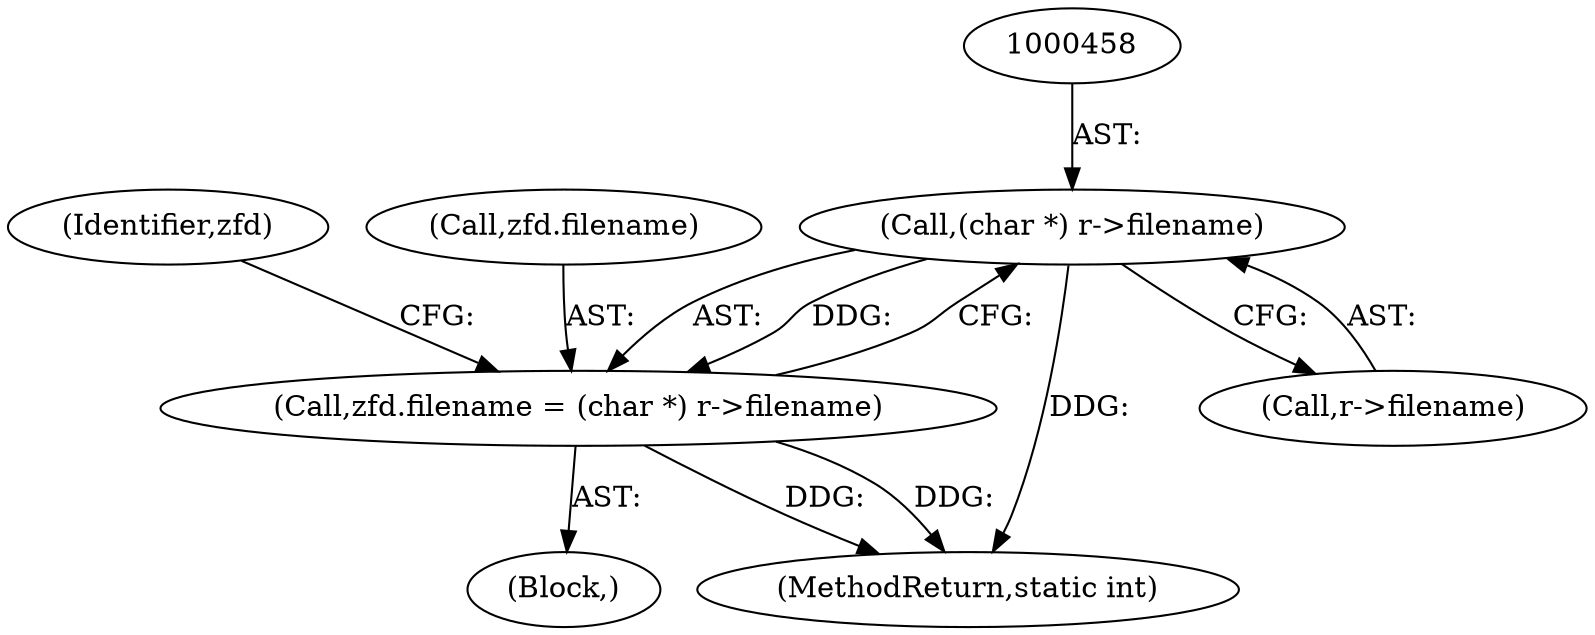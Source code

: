 digraph "0_php-src_23b057742e3cf199612fa8050ae86cae675e214e@pointer" {
"1000457" [label="(Call,(char *) r->filename)"];
"1000453" [label="(Call,zfd.filename = (char *) r->filename)"];
"1000453" [label="(Call,zfd.filename = (char *) r->filename)"];
"1000446" [label="(Block,)"];
"1000464" [label="(Identifier,zfd)"];
"1000543" [label="(MethodReturn,static int)"];
"1000457" [label="(Call,(char *) r->filename)"];
"1000459" [label="(Call,r->filename)"];
"1000454" [label="(Call,zfd.filename)"];
"1000457" -> "1000453"  [label="AST: "];
"1000457" -> "1000459"  [label="CFG: "];
"1000458" -> "1000457"  [label="AST: "];
"1000459" -> "1000457"  [label="AST: "];
"1000453" -> "1000457"  [label="CFG: "];
"1000457" -> "1000543"  [label="DDG: "];
"1000457" -> "1000453"  [label="DDG: "];
"1000453" -> "1000446"  [label="AST: "];
"1000454" -> "1000453"  [label="AST: "];
"1000464" -> "1000453"  [label="CFG: "];
"1000453" -> "1000543"  [label="DDG: "];
"1000453" -> "1000543"  [label="DDG: "];
}
